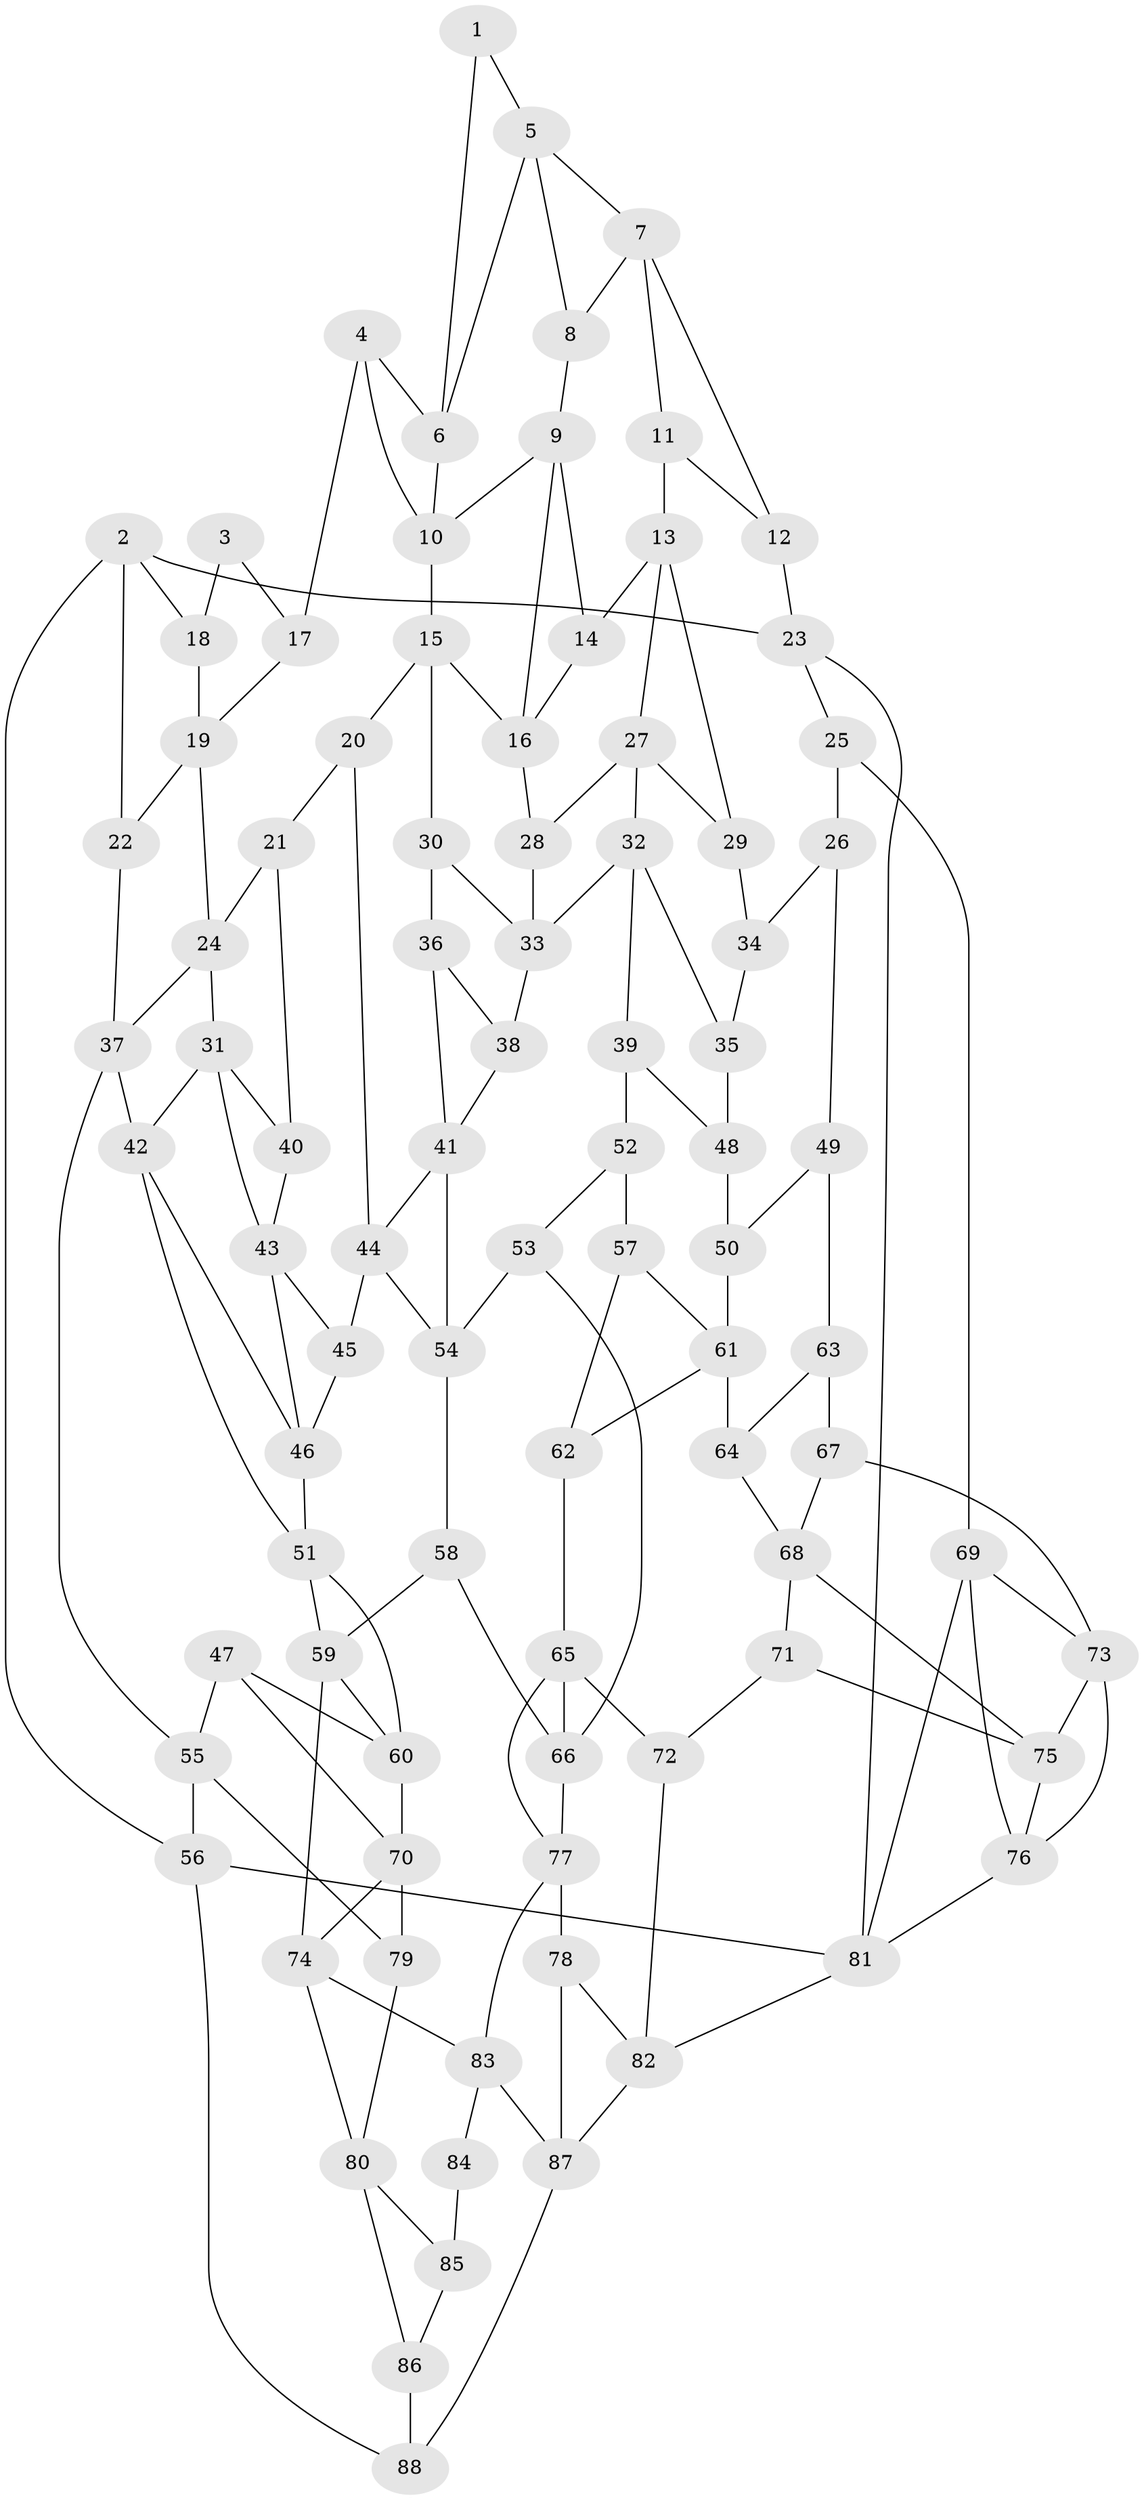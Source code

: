 // original degree distribution, {3: 0.02054794520547945, 4: 0.2328767123287671, 5: 0.5136986301369864, 6: 0.2328767123287671}
// Generated by graph-tools (version 1.1) at 2025/38/03/04/25 23:38:33]
// undirected, 88 vertices, 153 edges
graph export_dot {
  node [color=gray90,style=filled];
  1;
  2;
  3;
  4;
  5;
  6;
  7;
  8;
  9;
  10;
  11;
  12;
  13;
  14;
  15;
  16;
  17;
  18;
  19;
  20;
  21;
  22;
  23;
  24;
  25;
  26;
  27;
  28;
  29;
  30;
  31;
  32;
  33;
  34;
  35;
  36;
  37;
  38;
  39;
  40;
  41;
  42;
  43;
  44;
  45;
  46;
  47;
  48;
  49;
  50;
  51;
  52;
  53;
  54;
  55;
  56;
  57;
  58;
  59;
  60;
  61;
  62;
  63;
  64;
  65;
  66;
  67;
  68;
  69;
  70;
  71;
  72;
  73;
  74;
  75;
  76;
  77;
  78;
  79;
  80;
  81;
  82;
  83;
  84;
  85;
  86;
  87;
  88;
  1 -- 5 [weight=1.0];
  1 -- 6 [weight=1.0];
  2 -- 18 [weight=1.0];
  2 -- 22 [weight=1.0];
  2 -- 23 [weight=1.0];
  2 -- 56 [weight=1.0];
  3 -- 17 [weight=1.0];
  3 -- 18 [weight=1.0];
  4 -- 6 [weight=1.0];
  4 -- 10 [weight=1.0];
  4 -- 17 [weight=1.0];
  5 -- 6 [weight=1.0];
  5 -- 7 [weight=1.0];
  5 -- 8 [weight=1.0];
  6 -- 10 [weight=1.0];
  7 -- 8 [weight=1.0];
  7 -- 11 [weight=1.0];
  7 -- 12 [weight=1.0];
  8 -- 9 [weight=1.0];
  9 -- 10 [weight=1.0];
  9 -- 14 [weight=1.0];
  9 -- 16 [weight=1.0];
  10 -- 15 [weight=1.0];
  11 -- 12 [weight=1.0];
  11 -- 13 [weight=1.0];
  12 -- 23 [weight=2.0];
  13 -- 14 [weight=1.0];
  13 -- 27 [weight=1.0];
  13 -- 29 [weight=1.0];
  14 -- 16 [weight=1.0];
  15 -- 16 [weight=1.0];
  15 -- 20 [weight=1.0];
  15 -- 30 [weight=1.0];
  16 -- 28 [weight=1.0];
  17 -- 19 [weight=1.0];
  18 -- 19 [weight=1.0];
  19 -- 22 [weight=1.0];
  19 -- 24 [weight=1.0];
  20 -- 21 [weight=1.0];
  20 -- 44 [weight=1.0];
  21 -- 24 [weight=1.0];
  21 -- 40 [weight=2.0];
  22 -- 37 [weight=1.0];
  23 -- 25 [weight=1.0];
  23 -- 81 [weight=1.0];
  24 -- 31 [weight=1.0];
  24 -- 37 [weight=1.0];
  25 -- 26 [weight=1.0];
  25 -- 69 [weight=1.0];
  26 -- 34 [weight=1.0];
  26 -- 49 [weight=1.0];
  27 -- 28 [weight=1.0];
  27 -- 29 [weight=1.0];
  27 -- 32 [weight=1.0];
  28 -- 33 [weight=1.0];
  29 -- 34 [weight=2.0];
  30 -- 33 [weight=1.0];
  30 -- 36 [weight=2.0];
  31 -- 40 [weight=1.0];
  31 -- 42 [weight=1.0];
  31 -- 43 [weight=1.0];
  32 -- 33 [weight=1.0];
  32 -- 35 [weight=1.0];
  32 -- 39 [weight=1.0];
  33 -- 38 [weight=1.0];
  34 -- 35 [weight=1.0];
  35 -- 48 [weight=2.0];
  36 -- 38 [weight=1.0];
  36 -- 41 [weight=1.0];
  37 -- 42 [weight=1.0];
  37 -- 55 [weight=1.0];
  38 -- 41 [weight=1.0];
  39 -- 48 [weight=1.0];
  39 -- 52 [weight=1.0];
  40 -- 43 [weight=1.0];
  41 -- 44 [weight=1.0];
  41 -- 54 [weight=1.0];
  42 -- 46 [weight=1.0];
  42 -- 51 [weight=1.0];
  43 -- 45 [weight=1.0];
  43 -- 46 [weight=1.0];
  44 -- 45 [weight=1.0];
  44 -- 54 [weight=1.0];
  45 -- 46 [weight=1.0];
  46 -- 51 [weight=1.0];
  47 -- 55 [weight=1.0];
  47 -- 60 [weight=1.0];
  47 -- 70 [weight=1.0];
  48 -- 50 [weight=1.0];
  49 -- 50 [weight=1.0];
  49 -- 63 [weight=1.0];
  50 -- 61 [weight=1.0];
  51 -- 59 [weight=1.0];
  51 -- 60 [weight=1.0];
  52 -- 53 [weight=1.0];
  52 -- 57 [weight=2.0];
  53 -- 54 [weight=1.0];
  53 -- 66 [weight=1.0];
  54 -- 58 [weight=1.0];
  55 -- 56 [weight=1.0];
  55 -- 79 [weight=1.0];
  56 -- 81 [weight=1.0];
  56 -- 88 [weight=1.0];
  57 -- 61 [weight=1.0];
  57 -- 62 [weight=1.0];
  58 -- 59 [weight=1.0];
  58 -- 66 [weight=1.0];
  59 -- 60 [weight=1.0];
  59 -- 74 [weight=1.0];
  60 -- 70 [weight=1.0];
  61 -- 62 [weight=1.0];
  61 -- 64 [weight=1.0];
  62 -- 65 [weight=1.0];
  63 -- 64 [weight=1.0];
  63 -- 67 [weight=2.0];
  64 -- 68 [weight=1.0];
  65 -- 66 [weight=1.0];
  65 -- 72 [weight=1.0];
  65 -- 77 [weight=1.0];
  66 -- 77 [weight=1.0];
  67 -- 68 [weight=1.0];
  67 -- 73 [weight=1.0];
  68 -- 71 [weight=1.0];
  68 -- 75 [weight=1.0];
  69 -- 73 [weight=1.0];
  69 -- 76 [weight=1.0];
  69 -- 81 [weight=1.0];
  70 -- 74 [weight=1.0];
  70 -- 79 [weight=1.0];
  71 -- 72 [weight=1.0];
  71 -- 75 [weight=1.0];
  72 -- 82 [weight=1.0];
  73 -- 75 [weight=1.0];
  73 -- 76 [weight=1.0];
  74 -- 80 [weight=1.0];
  74 -- 83 [weight=1.0];
  75 -- 76 [weight=1.0];
  76 -- 81 [weight=1.0];
  77 -- 78 [weight=1.0];
  77 -- 83 [weight=1.0];
  78 -- 82 [weight=1.0];
  78 -- 87 [weight=1.0];
  79 -- 80 [weight=1.0];
  80 -- 85 [weight=1.0];
  80 -- 86 [weight=1.0];
  81 -- 82 [weight=1.0];
  82 -- 87 [weight=1.0];
  83 -- 84 [weight=1.0];
  83 -- 87 [weight=1.0];
  84 -- 85 [weight=2.0];
  85 -- 86 [weight=1.0];
  86 -- 88 [weight=1.0];
  87 -- 88 [weight=1.0];
}
